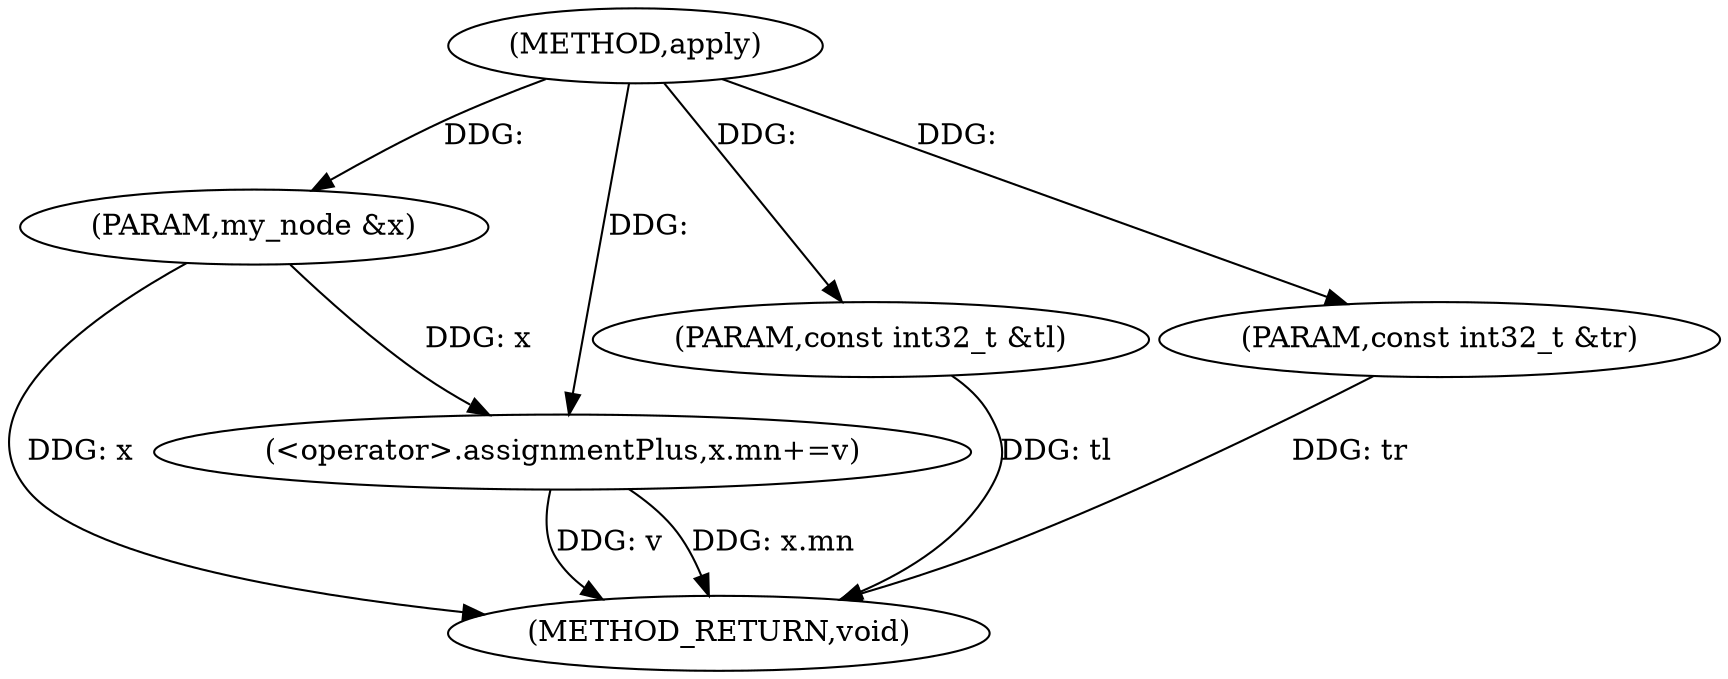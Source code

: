 digraph "apply" {  
"1001213" [label = "(METHOD,apply)" ]
"1001223" [label = "(METHOD_RETURN,void)" ]
"1001214" [label = "(PARAM,my_node &x)" ]
"1001215" [label = "(PARAM,const int32_t &tl)" ]
"1001216" [label = "(PARAM,const int32_t &tr)" ]
"1001218" [label = "(<operator>.assignmentPlus,x.mn+=v)" ]
  "1001214" -> "1001223"  [ label = "DDG: x"] 
  "1001215" -> "1001223"  [ label = "DDG: tl"] 
  "1001216" -> "1001223"  [ label = "DDG: tr"] 
  "1001218" -> "1001223"  [ label = "DDG: x.mn"] 
  "1001218" -> "1001223"  [ label = "DDG: v"] 
  "1001213" -> "1001214"  [ label = "DDG: "] 
  "1001213" -> "1001215"  [ label = "DDG: "] 
  "1001213" -> "1001216"  [ label = "DDG: "] 
  "1001213" -> "1001218"  [ label = "DDG: "] 
  "1001214" -> "1001218"  [ label = "DDG: x"] 
}
